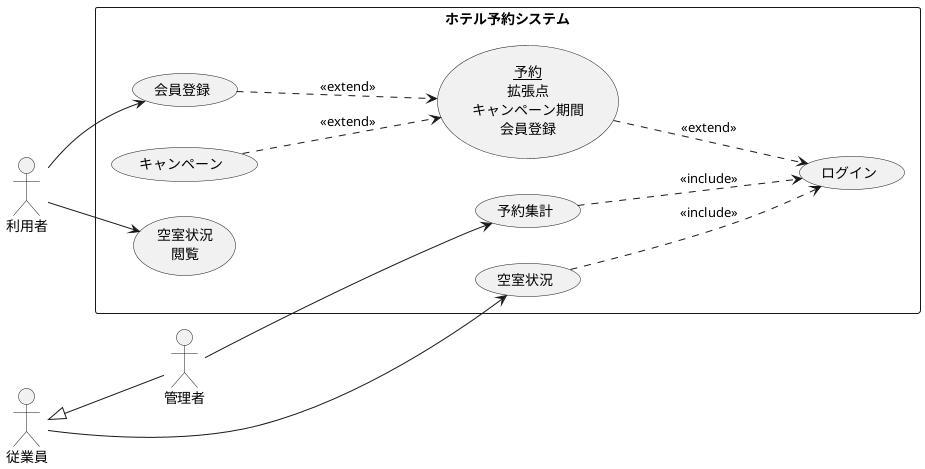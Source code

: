 @startuml ユースケース図
left to right direction
actor 利用者
actor 従業員
actor 管理者
rectangle ホテル予約システム{
usecase 会員登録
usecase キャンペーン
usecase (空室状況\n閲覧) as ku
usecase (<u>予約</u>\n拡張点\nキャンペーン期間\n会員登録) as input
usecase 予約集計
usecase 空室状況
usecase ログイン
}
利用者 --> 会員登録
利用者 --> ku
会員登録 ...> input :<<extend>>
キャンペーン ...> input :<<extend>>
input ...> ログイン :<<extend>>
予約集計 ...> ログイン :<<include>>
空室状況 ...> ログイン :<<include>>
従業員 <|-- 管理者
管理者 ---> 予約集計
従業員 --> 空室状況
@enduml